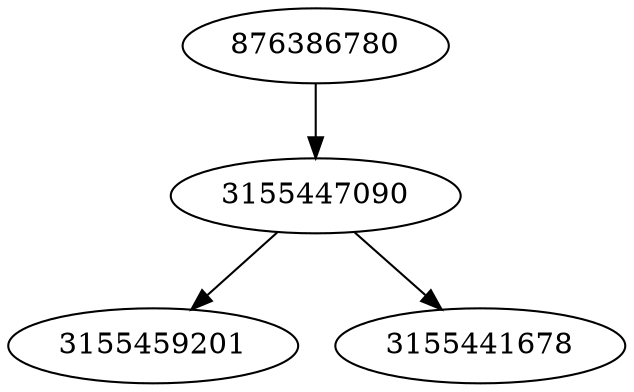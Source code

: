 strict digraph  {
3155459201;
3155447090;
876386780;
3155441678;
3155447090 -> 3155459201;
3155447090 -> 3155441678;
876386780 -> 3155447090;
}
